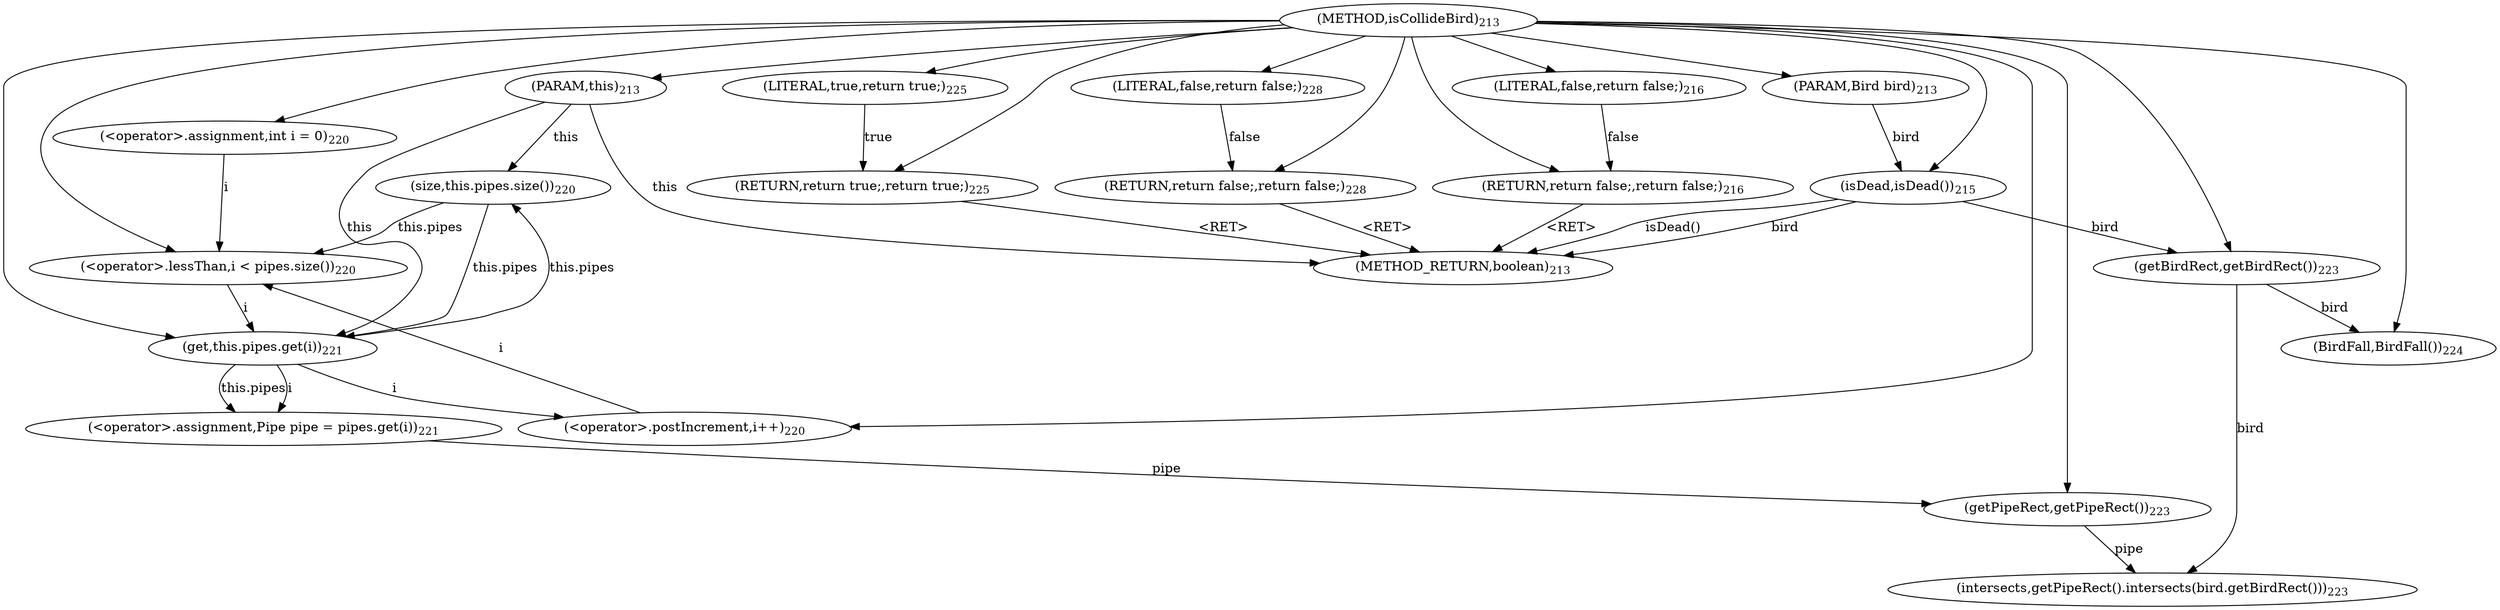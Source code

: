 digraph "isCollideBird" {  
"693" [label = <(METHOD,isCollideBird)<SUB>213</SUB>> ]
"740" [label = <(METHOD_RETURN,boolean)<SUB>213</SUB>> ]
"694" [label = <(PARAM,this)<SUB>213</SUB>> ]
"695" [label = <(PARAM,Bird bird)<SUB>213</SUB>> ]
"736" [label = <(RETURN,return false;,return false;)<SUB>228</SUB>> ]
"698" [label = <(isDead,isDead())<SUB>215</SUB>> ]
"705" [label = <(&lt;operator&gt;.assignment,int i = 0)<SUB>220</SUB>> ]
"708" [label = <(&lt;operator&gt;.lessThan,i &lt; pipes.size())<SUB>220</SUB>> ]
"714" [label = <(&lt;operator&gt;.postIncrement,i++)<SUB>220</SUB>> ]
"737" [label = <(LITERAL,false,return false;)<SUB>228</SUB>> ]
"698" [label = <(isDead,isDead())<SUB>215</SUB>> ]
"701" [label = <(RETURN,return false;,return false;)<SUB>216</SUB>> ]
"705" [label = <(&lt;operator&gt;.assignment,int i = 0)<SUB>220</SUB>> ]
"705" [label = <(&lt;operator&gt;.assignment,int i = 0)<SUB>220</SUB>> ]
"708" [label = <(&lt;operator&gt;.lessThan,i &lt; pipes.size())<SUB>220</SUB>> ]
"708" [label = <(&lt;operator&gt;.lessThan,i &lt; pipes.size())<SUB>220</SUB>> ]
"714" [label = <(&lt;operator&gt;.postIncrement,i++)<SUB>220</SUB>> ]
"718" [label = <(&lt;operator&gt;.assignment,Pipe pipe = pipes.get(i))<SUB>221</SUB>> ]
"702" [label = <(LITERAL,false,return false;)<SUB>216</SUB>> ]
"710" [label = <(size,this.pipes.size())<SUB>220</SUB>> ]
"718" [label = <(&lt;operator&gt;.assignment,Pipe pipe = pipes.get(i))<SUB>221</SUB>> ]
"718" [label = <(&lt;operator&gt;.assignment,Pipe pipe = pipes.get(i))<SUB>221</SUB>> ]
"726" [label = <(intersects,getPipeRect().intersects(bird.getBirdRect()))<SUB>223</SUB>> ]
"720" [label = <(get,this.pipes.get(i))<SUB>221</SUB>> ]
"720" [label = <(get,this.pipes.get(i))<SUB>221</SUB>> ]
"726" [label = <(intersects,getPipeRect().intersects(bird.getBirdRect()))<SUB>223</SUB>> ]
"726" [label = <(intersects,getPipeRect().intersects(bird.getBirdRect()))<SUB>223</SUB>> ]
"732" [label = <(BirdFall,BirdFall())<SUB>224</SUB>> ]
"734" [label = <(RETURN,return true;,return true;)<SUB>225</SUB>> ]
"727" [label = <(getPipeRect,getPipeRect())<SUB>223</SUB>> ]
"729" [label = <(getBirdRect,getBirdRect())<SUB>223</SUB>> ]
"732" [label = <(BirdFall,BirdFall())<SUB>224</SUB>> ]
"735" [label = <(LITERAL,true,return true;)<SUB>225</SUB>> ]
  "701" -> "740"  [ label = "&lt;RET&gt;"] 
  "734" -> "740"  [ label = "&lt;RET&gt;"] 
  "736" -> "740"  [ label = "&lt;RET&gt;"] 
  "694" -> "740"  [ label = "this"] 
  "698" -> "740"  [ label = "bird"] 
  "698" -> "740"  [ label = "isDead()"] 
  "693" -> "694" 
  "693" -> "695" 
  "737" -> "736"  [ label = "false"] 
  "693" -> "736" 
  "693" -> "705" 
  "693" -> "737" 
  "695" -> "698"  [ label = "bird"] 
  "693" -> "698" 
  "702" -> "701"  [ label = "false"] 
  "693" -> "701" 
  "705" -> "708"  [ label = "i"] 
  "714" -> "708"  [ label = "i"] 
  "693" -> "708" 
  "710" -> "708"  [ label = "this.pipes"] 
  "720" -> "714"  [ label = "i"] 
  "693" -> "714" 
  "720" -> "718"  [ label = "this.pipes"] 
  "720" -> "718"  [ label = "i"] 
  "693" -> "702" 
  "694" -> "710"  [ label = "this"] 
  "720" -> "710"  [ label = "this.pipes"] 
  "694" -> "720"  [ label = "this"] 
  "710" -> "720"  [ label = "this.pipes"] 
  "708" -> "720"  [ label = "i"] 
  "693" -> "720" 
  "727" -> "726"  [ label = "pipe"] 
  "729" -> "726"  [ label = "bird"] 
  "735" -> "734"  [ label = "true"] 
  "693" -> "734" 
  "718" -> "727"  [ label = "pipe"] 
  "693" -> "727" 
  "698" -> "729"  [ label = "bird"] 
  "693" -> "729" 
  "729" -> "732"  [ label = "bird"] 
  "693" -> "732" 
  "693" -> "735" 
}
